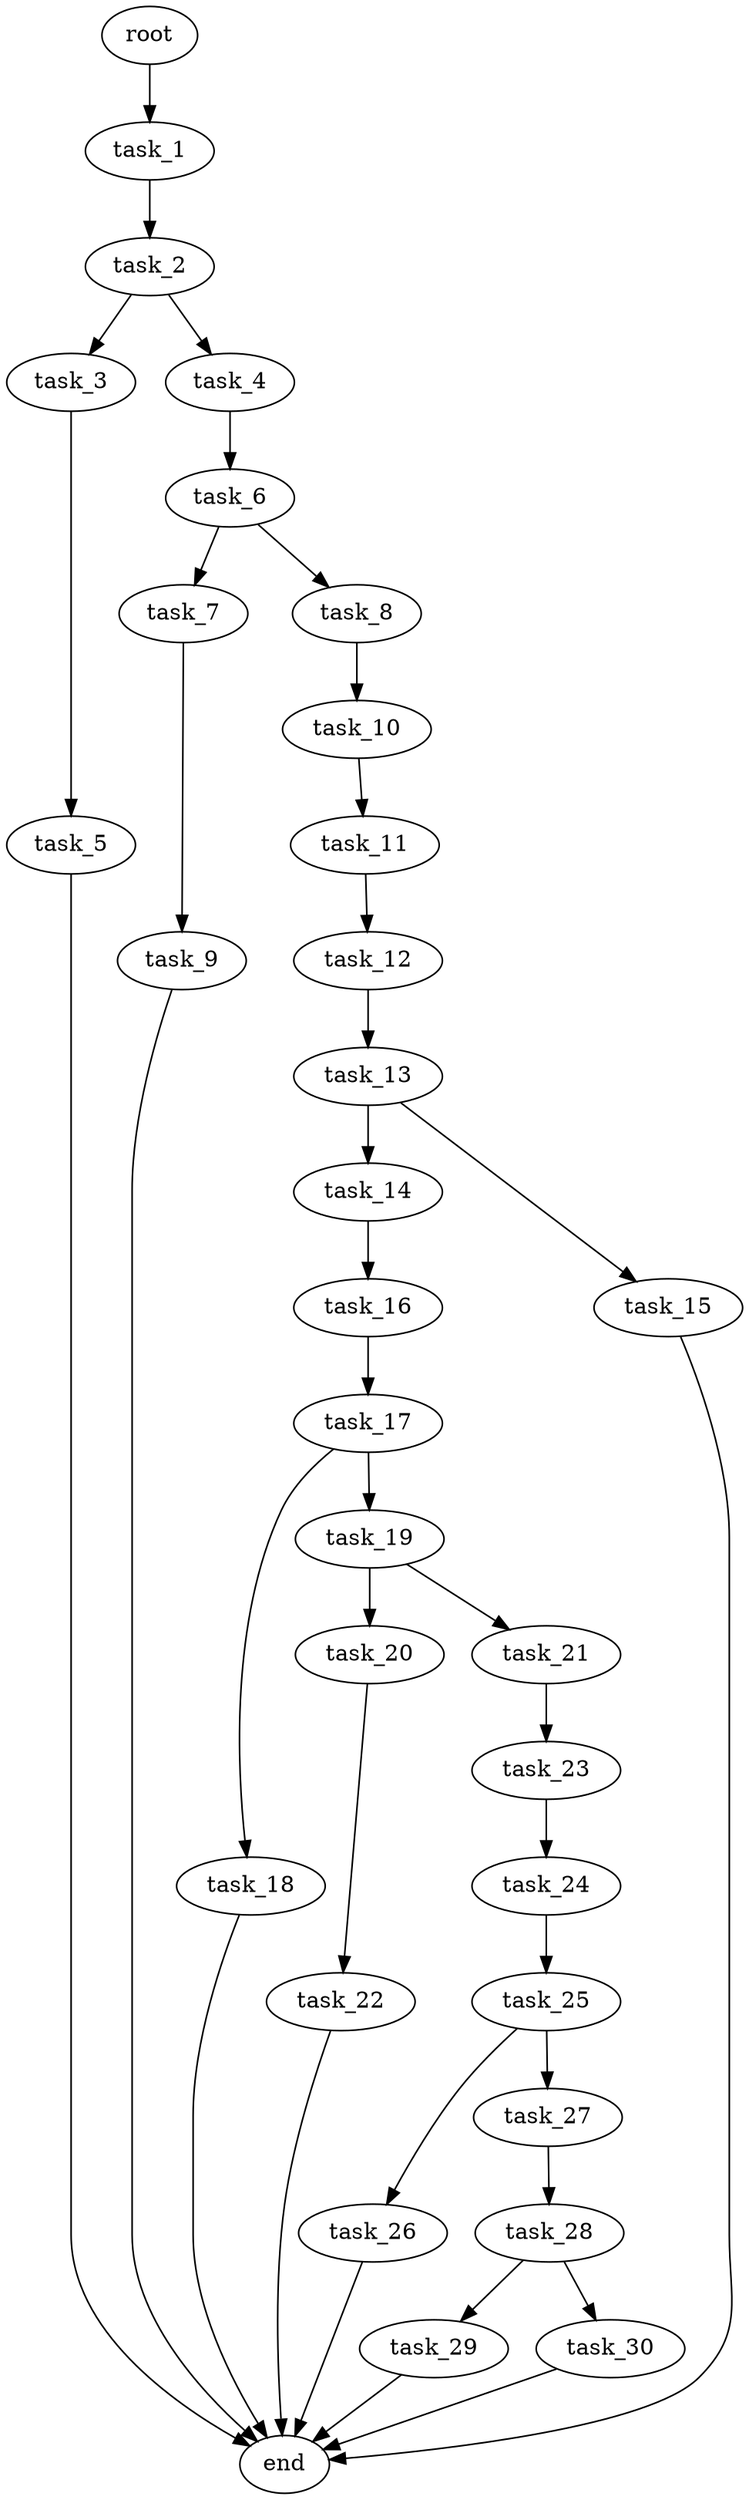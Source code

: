digraph G {
  root [size="0.000000e+00"];
  task_1 [size="3.233415e+09"];
  task_2 [size="9.701877e+09"];
  task_3 [size="4.042346e+09"];
  task_4 [size="5.146448e+09"];
  task_5 [size="9.881204e+09"];
  task_6 [size="6.576946e+09"];
  task_7 [size="5.426393e+09"];
  task_8 [size="4.133062e+09"];
  task_9 [size="1.876638e+09"];
  task_10 [size="3.618432e+09"];
  task_11 [size="7.564675e+09"];
  task_12 [size="6.254462e+09"];
  task_13 [size="7.600145e+09"];
  task_14 [size="2.036379e+09"];
  task_15 [size="5.492647e+09"];
  task_16 [size="9.276800e+09"];
  task_17 [size="4.381723e+09"];
  task_18 [size="6.982802e+09"];
  task_19 [size="1.215139e+09"];
  task_20 [size="9.731495e+09"];
  task_21 [size="6.089108e+09"];
  task_22 [size="2.393735e+09"];
  task_23 [size="1.584623e+09"];
  task_24 [size="5.508839e+09"];
  task_25 [size="5.522962e+09"];
  task_26 [size="9.329988e+08"];
  task_27 [size="9.922579e+09"];
  task_28 [size="9.129386e+09"];
  task_29 [size="4.615017e+09"];
  task_30 [size="1.175544e+09"];
  end [size="0.000000e+00"];

  root -> task_1 [size="1.000000e-12"];
  task_1 -> task_2 [size="9.701877e+08"];
  task_2 -> task_3 [size="4.042346e+08"];
  task_2 -> task_4 [size="5.146448e+08"];
  task_3 -> task_5 [size="9.881204e+08"];
  task_4 -> task_6 [size="6.576946e+08"];
  task_5 -> end [size="1.000000e-12"];
  task_6 -> task_7 [size="5.426393e+08"];
  task_6 -> task_8 [size="4.133062e+08"];
  task_7 -> task_9 [size="1.876638e+08"];
  task_8 -> task_10 [size="3.618432e+08"];
  task_9 -> end [size="1.000000e-12"];
  task_10 -> task_11 [size="7.564675e+08"];
  task_11 -> task_12 [size="6.254462e+08"];
  task_12 -> task_13 [size="7.600145e+08"];
  task_13 -> task_14 [size="2.036379e+08"];
  task_13 -> task_15 [size="5.492647e+08"];
  task_14 -> task_16 [size="9.276800e+08"];
  task_15 -> end [size="1.000000e-12"];
  task_16 -> task_17 [size="4.381723e+08"];
  task_17 -> task_18 [size="6.982802e+08"];
  task_17 -> task_19 [size="1.215139e+08"];
  task_18 -> end [size="1.000000e-12"];
  task_19 -> task_20 [size="9.731495e+08"];
  task_19 -> task_21 [size="6.089108e+08"];
  task_20 -> task_22 [size="2.393735e+08"];
  task_21 -> task_23 [size="1.584623e+08"];
  task_22 -> end [size="1.000000e-12"];
  task_23 -> task_24 [size="5.508839e+08"];
  task_24 -> task_25 [size="5.522962e+08"];
  task_25 -> task_26 [size="9.329988e+07"];
  task_25 -> task_27 [size="9.922579e+08"];
  task_26 -> end [size="1.000000e-12"];
  task_27 -> task_28 [size="9.129386e+08"];
  task_28 -> task_29 [size="4.615017e+08"];
  task_28 -> task_30 [size="1.175544e+08"];
  task_29 -> end [size="1.000000e-12"];
  task_30 -> end [size="1.000000e-12"];
}
